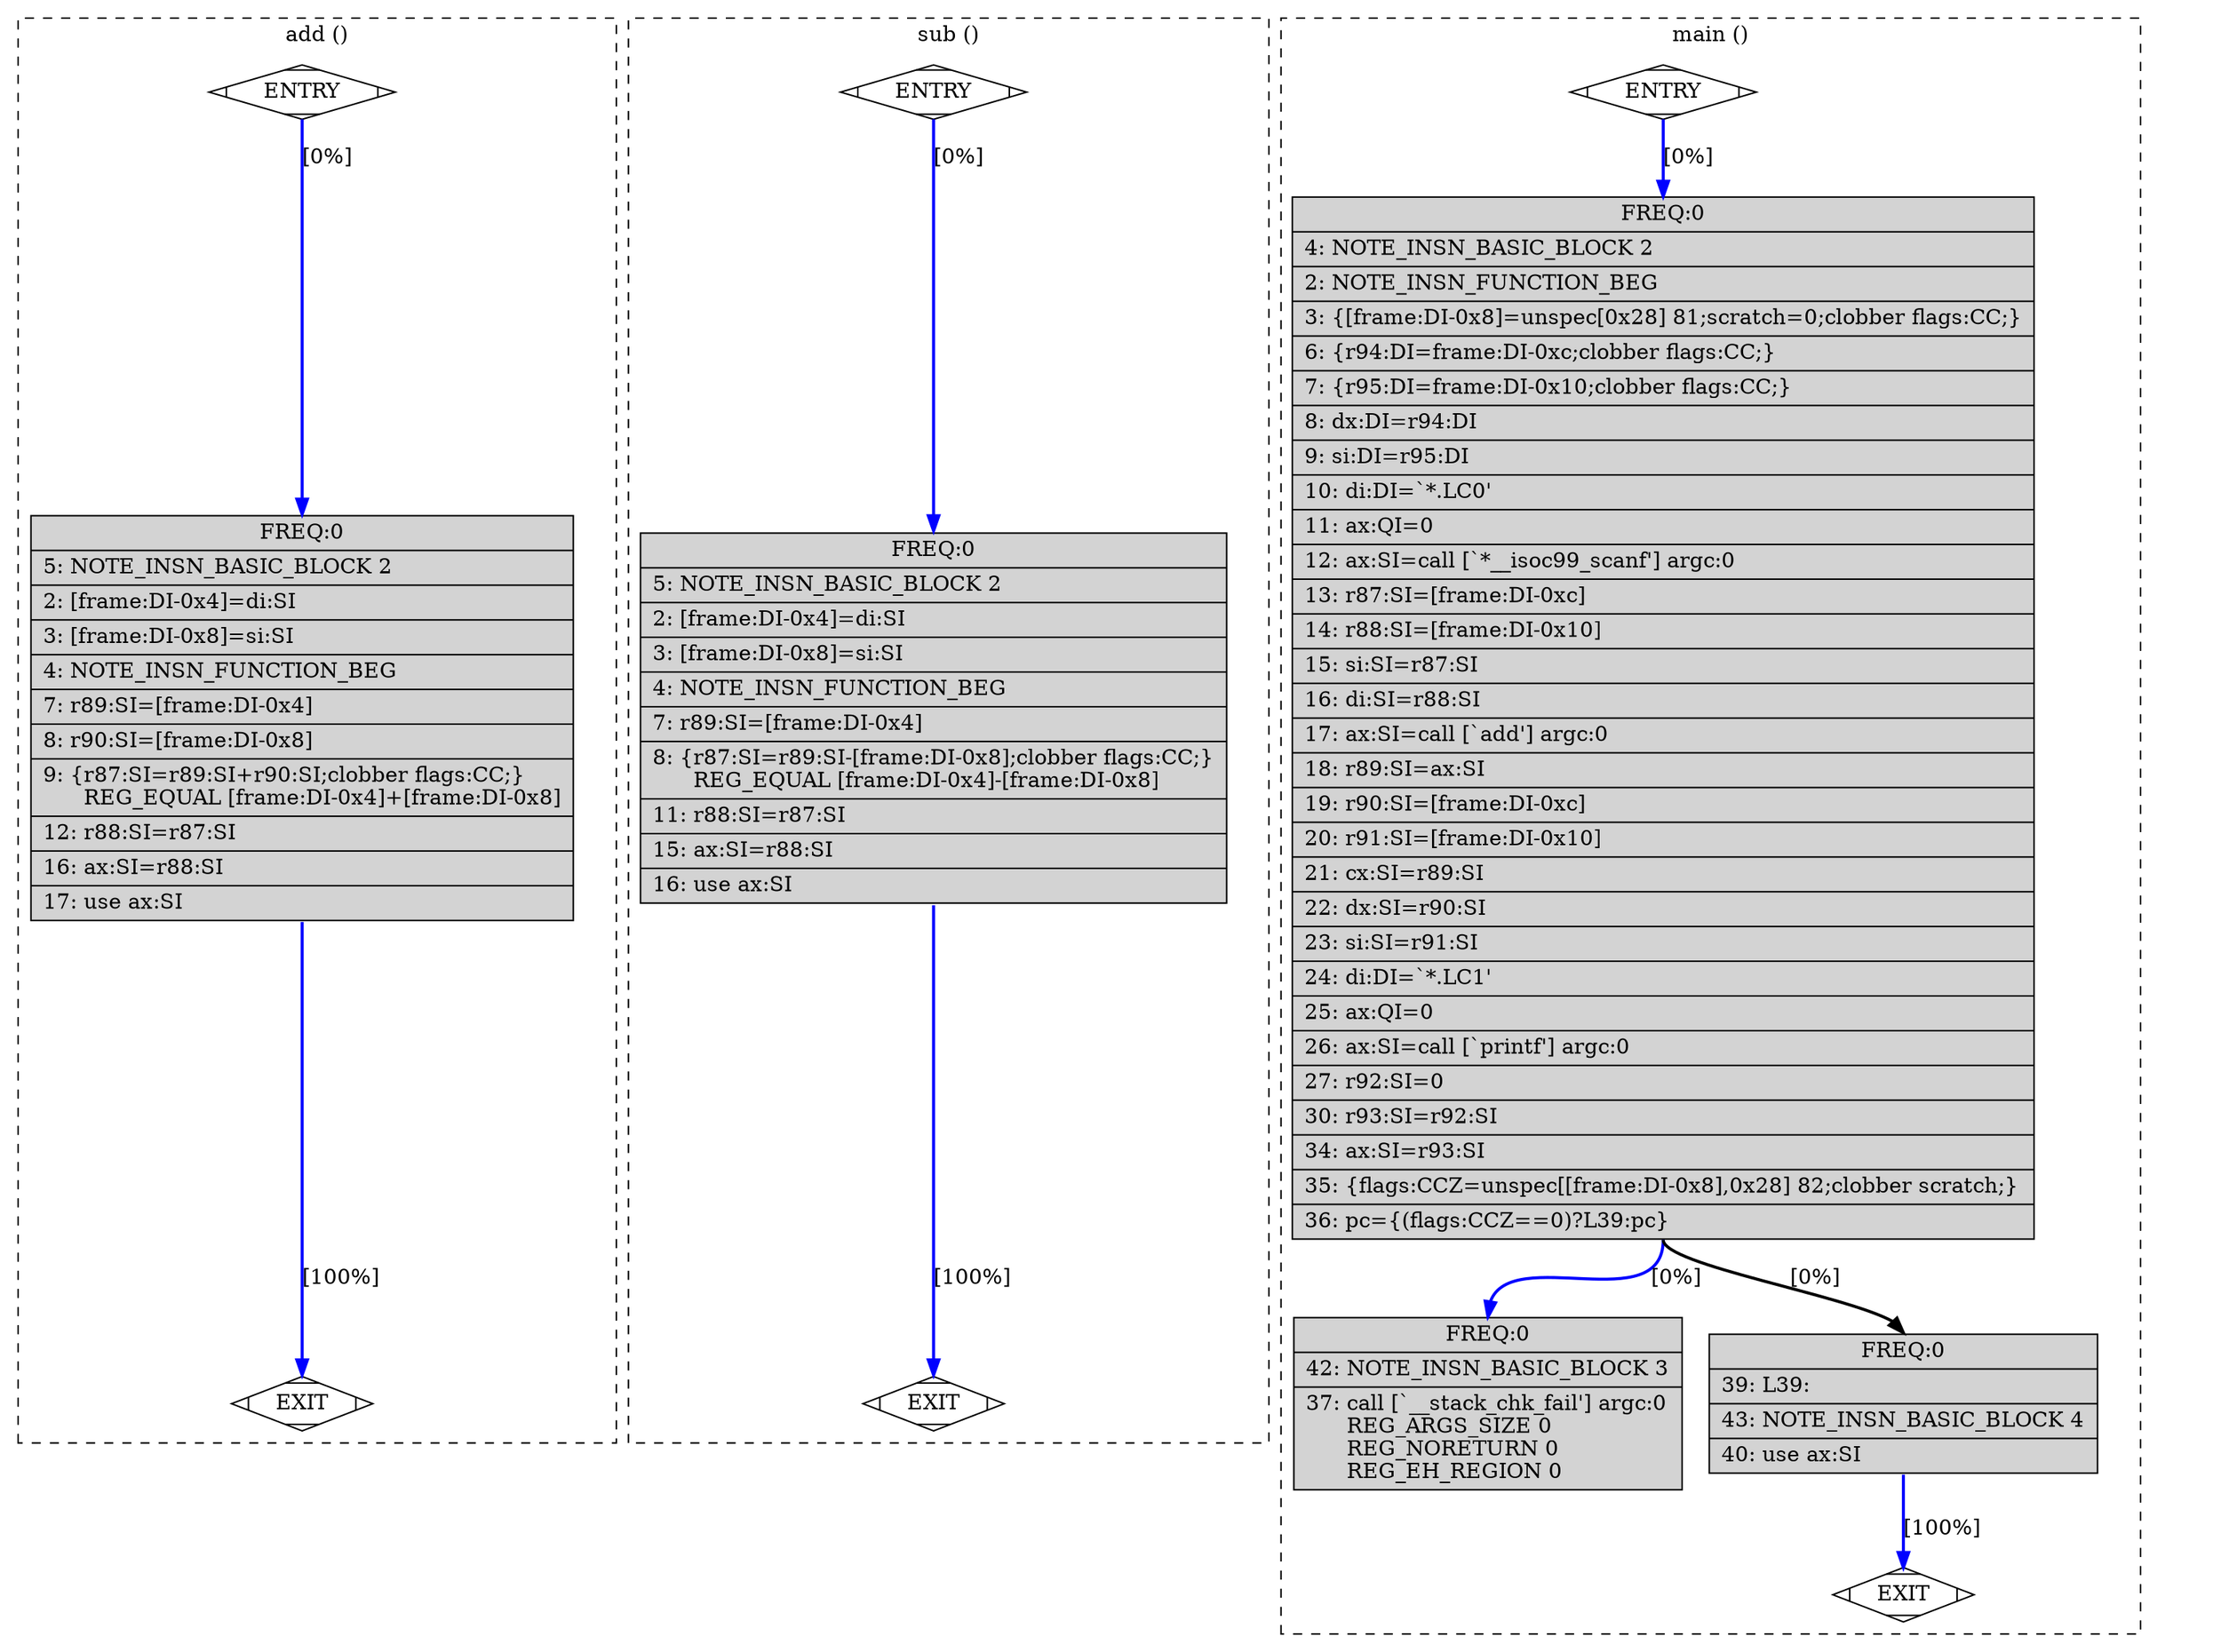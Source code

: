 digraph "main.c.264r.outof_cfglayout" {
overlap=false;
subgraph "cluster_add" {
	style="dashed";
	color="black";
	label="add ()";
	fn_0_basic_block_0 [shape=Mdiamond,style=filled,fillcolor=white,label="ENTRY"];

	fn_0_basic_block_2 [shape=record,style=filled,fillcolor=lightgrey,label="{ FREQ:0 |\ \ \ \ 5:\ NOTE_INSN_BASIC_BLOCK\ 2\l\
|\ \ \ \ 2:\ [frame:DI-0x4]=di:SI\l\
|\ \ \ \ 3:\ [frame:DI-0x8]=si:SI\l\
|\ \ \ \ 4:\ NOTE_INSN_FUNCTION_BEG\l\
|\ \ \ \ 7:\ r89:SI=[frame:DI-0x4]\l\
|\ \ \ \ 8:\ r90:SI=[frame:DI-0x8]\l\
|\ \ \ \ 9:\ \{r87:SI=r89:SI+r90:SI;clobber\ flags:CC;\}\l\
\ \ \ \ \ \ REG_EQUAL\ [frame:DI-0x4]+[frame:DI-0x8]\l\
|\ \ \ 12:\ r88:SI=r87:SI\l\
|\ \ \ 16:\ ax:SI=r88:SI\l\
|\ \ \ 17:\ use\ ax:SI\l\
}"];

	fn_0_basic_block_1 [shape=Mdiamond,style=filled,fillcolor=white,label="EXIT"];

	fn_0_basic_block_0:s -> fn_0_basic_block_2:n [style="solid,bold",color=blue,weight=100,constraint=true, label="[0%]"];
	fn_0_basic_block_2:s -> fn_0_basic_block_1:n [style="solid,bold",color=blue,weight=100,constraint=true, label="[100%]"];
	fn_0_basic_block_0:s -> fn_0_basic_block_1:n [style="invis",constraint=true];
}
subgraph "cluster_sub" {
	style="dashed";
	color="black";
	label="sub ()";
	fn_1_basic_block_0 [shape=Mdiamond,style=filled,fillcolor=white,label="ENTRY"];

	fn_1_basic_block_2 [shape=record,style=filled,fillcolor=lightgrey,label="{ FREQ:0 |\ \ \ \ 5:\ NOTE_INSN_BASIC_BLOCK\ 2\l\
|\ \ \ \ 2:\ [frame:DI-0x4]=di:SI\l\
|\ \ \ \ 3:\ [frame:DI-0x8]=si:SI\l\
|\ \ \ \ 4:\ NOTE_INSN_FUNCTION_BEG\l\
|\ \ \ \ 7:\ r89:SI=[frame:DI-0x4]\l\
|\ \ \ \ 8:\ \{r87:SI=r89:SI-[frame:DI-0x8];clobber\ flags:CC;\}\l\
\ \ \ \ \ \ REG_EQUAL\ [frame:DI-0x4]-[frame:DI-0x8]\l\
|\ \ \ 11:\ r88:SI=r87:SI\l\
|\ \ \ 15:\ ax:SI=r88:SI\l\
|\ \ \ 16:\ use\ ax:SI\l\
}"];

	fn_1_basic_block_1 [shape=Mdiamond,style=filled,fillcolor=white,label="EXIT"];

	fn_1_basic_block_0:s -> fn_1_basic_block_2:n [style="solid,bold",color=blue,weight=100,constraint=true, label="[0%]"];
	fn_1_basic_block_2:s -> fn_1_basic_block_1:n [style="solid,bold",color=blue,weight=100,constraint=true, label="[100%]"];
	fn_1_basic_block_0:s -> fn_1_basic_block_1:n [style="invis",constraint=true];
}
subgraph "cluster_main" {
	style="dashed";
	color="black";
	label="main ()";
	fn_2_basic_block_0 [shape=Mdiamond,style=filled,fillcolor=white,label="ENTRY"];

	fn_2_basic_block_2 [shape=record,style=filled,fillcolor=lightgrey,label="{ FREQ:0 |\ \ \ \ 4:\ NOTE_INSN_BASIC_BLOCK\ 2\l\
|\ \ \ \ 2:\ NOTE_INSN_FUNCTION_BEG\l\
|\ \ \ \ 3:\ \{[frame:DI-0x8]=unspec[0x28]\ 81;scratch=0;clobber\ flags:CC;\}\l\
|\ \ \ \ 6:\ \{r94:DI=frame:DI-0xc;clobber\ flags:CC;\}\l\
|\ \ \ \ 7:\ \{r95:DI=frame:DI-0x10;clobber\ flags:CC;\}\l\
|\ \ \ \ 8:\ dx:DI=r94:DI\l\
|\ \ \ \ 9:\ si:DI=r95:DI\l\
|\ \ \ 10:\ di:DI=`*.LC0'\l\
|\ \ \ 11:\ ax:QI=0\l\
|\ \ \ 12:\ ax:SI=call\ [`*__isoc99_scanf']\ argc:0\l\
|\ \ \ 13:\ r87:SI=[frame:DI-0xc]\l\
|\ \ \ 14:\ r88:SI=[frame:DI-0x10]\l\
|\ \ \ 15:\ si:SI=r87:SI\l\
|\ \ \ 16:\ di:SI=r88:SI\l\
|\ \ \ 17:\ ax:SI=call\ [`add']\ argc:0\l\
|\ \ \ 18:\ r89:SI=ax:SI\l\
|\ \ \ 19:\ r90:SI=[frame:DI-0xc]\l\
|\ \ \ 20:\ r91:SI=[frame:DI-0x10]\l\
|\ \ \ 21:\ cx:SI=r89:SI\l\
|\ \ \ 22:\ dx:SI=r90:SI\l\
|\ \ \ 23:\ si:SI=r91:SI\l\
|\ \ \ 24:\ di:DI=`*.LC1'\l\
|\ \ \ 25:\ ax:QI=0\l\
|\ \ \ 26:\ ax:SI=call\ [`printf']\ argc:0\l\
|\ \ \ 27:\ r92:SI=0\l\
|\ \ \ 30:\ r93:SI=r92:SI\l\
|\ \ \ 34:\ ax:SI=r93:SI\l\
|\ \ \ 35:\ \{flags:CCZ=unspec[[frame:DI-0x8],0x28]\ 82;clobber\ scratch;\}\l\
|\ \ \ 36:\ pc=\{(flags:CCZ==0)?L39:pc\}\l\
}"];

	fn_2_basic_block_3 [shape=record,style=filled,fillcolor=lightgrey,label="{ FREQ:0 |\ \ \ 42:\ NOTE_INSN_BASIC_BLOCK\ 3\l\
|\ \ \ 37:\ call\ [`__stack_chk_fail']\ argc:0\l\
\ \ \ \ \ \ REG_ARGS_SIZE\ 0\l\
\ \ \ \ \ \ REG_NORETURN\ 0\l\
\ \ \ \ \ \ REG_EH_REGION\ 0\l\
}"];

	fn_2_basic_block_4 [shape=record,style=filled,fillcolor=lightgrey,label="{ FREQ:0 |\ \ \ 39:\ L39:\l\
|\ \ \ 43:\ NOTE_INSN_BASIC_BLOCK\ 4\l\
|\ \ \ 40:\ use\ ax:SI\l\
}"];

	fn_2_basic_block_1 [shape=Mdiamond,style=filled,fillcolor=white,label="EXIT"];

	fn_2_basic_block_0:s -> fn_2_basic_block_2:n [style="solid,bold",color=blue,weight=100,constraint=true, label="[0%]"];
	fn_2_basic_block_2:s -> fn_2_basic_block_4:n [style="solid,bold",color=black,weight=10,constraint=true, label="[0%]"];
	fn_2_basic_block_2:s -> fn_2_basic_block_3:n [style="solid,bold",color=blue,weight=100,constraint=true, label="[0%]"];
	fn_2_basic_block_4:s -> fn_2_basic_block_1:n [style="solid,bold",color=blue,weight=100,constraint=true, label="[100%]"];
	fn_2_basic_block_0:s -> fn_2_basic_block_1:n [style="invis",constraint=true];
}
}
